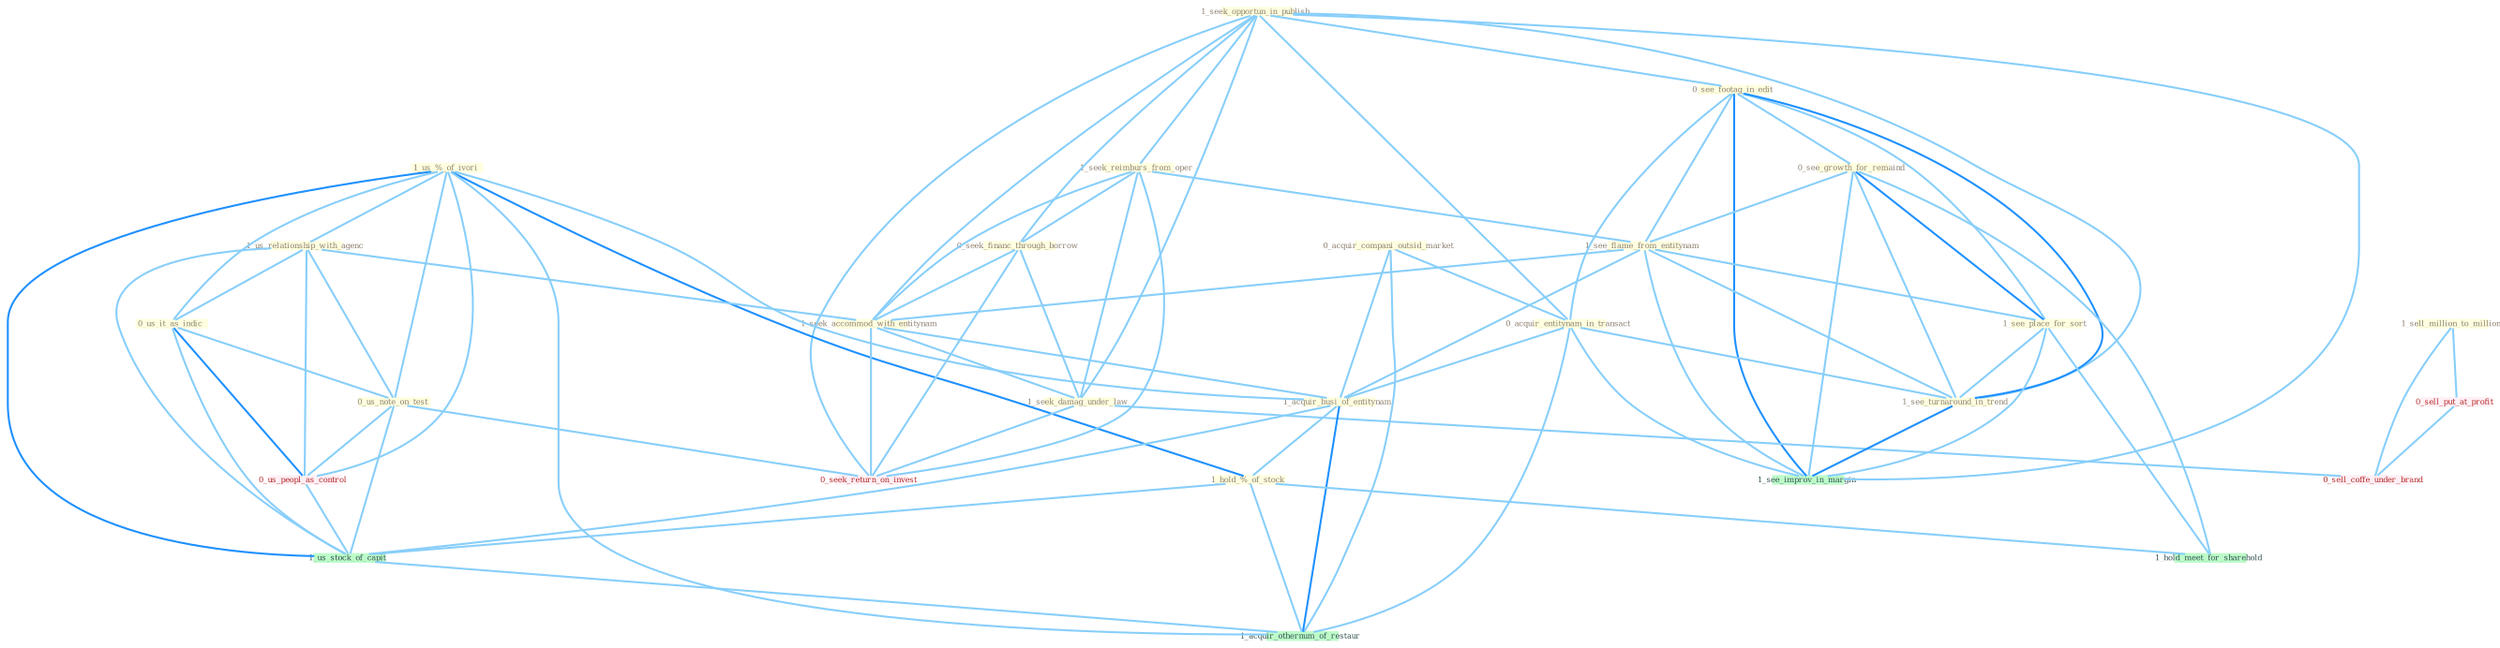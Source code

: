 Graph G{ 
    node
    [shape=polygon,style=filled,width=.5,height=.06,color="#BDFCC9",fixedsize=true,fontsize=4,
    fontcolor="#2f4f4f"];
    {node
    [color="#ffffe0", fontcolor="#8b7d6b"] "1_seek_opportun_in_publish " "1_us_%_of_ivori " "1_seek_reimburs_from_oper " "1_us_relationship_with_agenc " "0_us_it_as_indic " "0_see_footag_in_edit " "1_sell_million_to_million " "0_acquir_compani_outsid_market " "0_seek_financ_through_borrow " "0_see_growth_for_remaind " "1_see_flame_from_entitynam " "1_seek_accommod_with_entitynam " "0_acquir_entitynam_in_transact " "1_seek_damag_under_law " "1_acquir_busi_of_entitynam " "1_see_place_for_sort " "1_hold_%_of_stock " "1_see_turnaround_in_trend " "0_us_note_on_test "}
{node [color="#fff0f5", fontcolor="#b22222"] "0_us_peopl_as_control " "0_sell_put_at_profit " "0_seek_return_on_invest " "0_sell_coffe_under_brand "}
edge [color="#B0E2FF"];

	"1_seek_opportun_in_publish " -- "1_seek_reimburs_from_oper " [w="1", color="#87cefa" ];
	"1_seek_opportun_in_publish " -- "0_see_footag_in_edit " [w="1", color="#87cefa" ];
	"1_seek_opportun_in_publish " -- "0_seek_financ_through_borrow " [w="1", color="#87cefa" ];
	"1_seek_opportun_in_publish " -- "1_seek_accommod_with_entitynam " [w="1", color="#87cefa" ];
	"1_seek_opportun_in_publish " -- "0_acquir_entitynam_in_transact " [w="1", color="#87cefa" ];
	"1_seek_opportun_in_publish " -- "1_seek_damag_under_law " [w="1", color="#87cefa" ];
	"1_seek_opportun_in_publish " -- "1_see_turnaround_in_trend " [w="1", color="#87cefa" ];
	"1_seek_opportun_in_publish " -- "0_seek_return_on_invest " [w="1", color="#87cefa" ];
	"1_seek_opportun_in_publish " -- "1_see_improv_in_margin " [w="1", color="#87cefa" ];
	"1_us_%_of_ivori " -- "1_us_relationship_with_agenc " [w="1", color="#87cefa" ];
	"1_us_%_of_ivori " -- "0_us_it_as_indic " [w="1", color="#87cefa" ];
	"1_us_%_of_ivori " -- "1_acquir_busi_of_entitynam " [w="1", color="#87cefa" ];
	"1_us_%_of_ivori " -- "1_hold_%_of_stock " [w="2", color="#1e90ff" , len=0.8];
	"1_us_%_of_ivori " -- "0_us_note_on_test " [w="1", color="#87cefa" ];
	"1_us_%_of_ivori " -- "0_us_peopl_as_control " [w="1", color="#87cefa" ];
	"1_us_%_of_ivori " -- "1_us_stock_of_capit " [w="2", color="#1e90ff" , len=0.8];
	"1_us_%_of_ivori " -- "1_acquir_othernum_of_restaur " [w="1", color="#87cefa" ];
	"1_seek_reimburs_from_oper " -- "0_seek_financ_through_borrow " [w="1", color="#87cefa" ];
	"1_seek_reimburs_from_oper " -- "1_see_flame_from_entitynam " [w="1", color="#87cefa" ];
	"1_seek_reimburs_from_oper " -- "1_seek_accommod_with_entitynam " [w="1", color="#87cefa" ];
	"1_seek_reimburs_from_oper " -- "1_seek_damag_under_law " [w="1", color="#87cefa" ];
	"1_seek_reimburs_from_oper " -- "0_seek_return_on_invest " [w="1", color="#87cefa" ];
	"1_us_relationship_with_agenc " -- "0_us_it_as_indic " [w="1", color="#87cefa" ];
	"1_us_relationship_with_agenc " -- "1_seek_accommod_with_entitynam " [w="1", color="#87cefa" ];
	"1_us_relationship_with_agenc " -- "0_us_note_on_test " [w="1", color="#87cefa" ];
	"1_us_relationship_with_agenc " -- "0_us_peopl_as_control " [w="1", color="#87cefa" ];
	"1_us_relationship_with_agenc " -- "1_us_stock_of_capit " [w="1", color="#87cefa" ];
	"0_us_it_as_indic " -- "0_us_note_on_test " [w="1", color="#87cefa" ];
	"0_us_it_as_indic " -- "0_us_peopl_as_control " [w="2", color="#1e90ff" , len=0.8];
	"0_us_it_as_indic " -- "1_us_stock_of_capit " [w="1", color="#87cefa" ];
	"0_see_footag_in_edit " -- "0_see_growth_for_remaind " [w="1", color="#87cefa" ];
	"0_see_footag_in_edit " -- "1_see_flame_from_entitynam " [w="1", color="#87cefa" ];
	"0_see_footag_in_edit " -- "0_acquir_entitynam_in_transact " [w="1", color="#87cefa" ];
	"0_see_footag_in_edit " -- "1_see_place_for_sort " [w="1", color="#87cefa" ];
	"0_see_footag_in_edit " -- "1_see_turnaround_in_trend " [w="2", color="#1e90ff" , len=0.8];
	"0_see_footag_in_edit " -- "1_see_improv_in_margin " [w="2", color="#1e90ff" , len=0.8];
	"1_sell_million_to_million " -- "0_sell_put_at_profit " [w="1", color="#87cefa" ];
	"1_sell_million_to_million " -- "0_sell_coffe_under_brand " [w="1", color="#87cefa" ];
	"0_acquir_compani_outsid_market " -- "0_acquir_entitynam_in_transact " [w="1", color="#87cefa" ];
	"0_acquir_compani_outsid_market " -- "1_acquir_busi_of_entitynam " [w="1", color="#87cefa" ];
	"0_acquir_compani_outsid_market " -- "1_acquir_othernum_of_restaur " [w="1", color="#87cefa" ];
	"0_seek_financ_through_borrow " -- "1_seek_accommod_with_entitynam " [w="1", color="#87cefa" ];
	"0_seek_financ_through_borrow " -- "1_seek_damag_under_law " [w="1", color="#87cefa" ];
	"0_seek_financ_through_borrow " -- "0_seek_return_on_invest " [w="1", color="#87cefa" ];
	"0_see_growth_for_remaind " -- "1_see_flame_from_entitynam " [w="1", color="#87cefa" ];
	"0_see_growth_for_remaind " -- "1_see_place_for_sort " [w="2", color="#1e90ff" , len=0.8];
	"0_see_growth_for_remaind " -- "1_see_turnaround_in_trend " [w="1", color="#87cefa" ];
	"0_see_growth_for_remaind " -- "1_see_improv_in_margin " [w="1", color="#87cefa" ];
	"0_see_growth_for_remaind " -- "1_hold_meet_for_sharehold " [w="1", color="#87cefa" ];
	"1_see_flame_from_entitynam " -- "1_seek_accommod_with_entitynam " [w="1", color="#87cefa" ];
	"1_see_flame_from_entitynam " -- "1_acquir_busi_of_entitynam " [w="1", color="#87cefa" ];
	"1_see_flame_from_entitynam " -- "1_see_place_for_sort " [w="1", color="#87cefa" ];
	"1_see_flame_from_entitynam " -- "1_see_turnaround_in_trend " [w="1", color="#87cefa" ];
	"1_see_flame_from_entitynam " -- "1_see_improv_in_margin " [w="1", color="#87cefa" ];
	"1_seek_accommod_with_entitynam " -- "1_seek_damag_under_law " [w="1", color="#87cefa" ];
	"1_seek_accommod_with_entitynam " -- "1_acquir_busi_of_entitynam " [w="1", color="#87cefa" ];
	"1_seek_accommod_with_entitynam " -- "0_seek_return_on_invest " [w="1", color="#87cefa" ];
	"0_acquir_entitynam_in_transact " -- "1_acquir_busi_of_entitynam " [w="1", color="#87cefa" ];
	"0_acquir_entitynam_in_transact " -- "1_see_turnaround_in_trend " [w="1", color="#87cefa" ];
	"0_acquir_entitynam_in_transact " -- "1_see_improv_in_margin " [w="1", color="#87cefa" ];
	"0_acquir_entitynam_in_transact " -- "1_acquir_othernum_of_restaur " [w="1", color="#87cefa" ];
	"1_seek_damag_under_law " -- "0_seek_return_on_invest " [w="1", color="#87cefa" ];
	"1_seek_damag_under_law " -- "0_sell_coffe_under_brand " [w="1", color="#87cefa" ];
	"1_acquir_busi_of_entitynam " -- "1_hold_%_of_stock " [w="1", color="#87cefa" ];
	"1_acquir_busi_of_entitynam " -- "1_us_stock_of_capit " [w="1", color="#87cefa" ];
	"1_acquir_busi_of_entitynam " -- "1_acquir_othernum_of_restaur " [w="2", color="#1e90ff" , len=0.8];
	"1_see_place_for_sort " -- "1_see_turnaround_in_trend " [w="1", color="#87cefa" ];
	"1_see_place_for_sort " -- "1_see_improv_in_margin " [w="1", color="#87cefa" ];
	"1_see_place_for_sort " -- "1_hold_meet_for_sharehold " [w="1", color="#87cefa" ];
	"1_hold_%_of_stock " -- "1_us_stock_of_capit " [w="1", color="#87cefa" ];
	"1_hold_%_of_stock " -- "1_hold_meet_for_sharehold " [w="1", color="#87cefa" ];
	"1_hold_%_of_stock " -- "1_acquir_othernum_of_restaur " [w="1", color="#87cefa" ];
	"1_see_turnaround_in_trend " -- "1_see_improv_in_margin " [w="2", color="#1e90ff" , len=0.8];
	"0_us_note_on_test " -- "0_us_peopl_as_control " [w="1", color="#87cefa" ];
	"0_us_note_on_test " -- "0_seek_return_on_invest " [w="1", color="#87cefa" ];
	"0_us_note_on_test " -- "1_us_stock_of_capit " [w="1", color="#87cefa" ];
	"0_us_peopl_as_control " -- "1_us_stock_of_capit " [w="1", color="#87cefa" ];
	"0_sell_put_at_profit " -- "0_sell_coffe_under_brand " [w="1", color="#87cefa" ];
	"1_us_stock_of_capit " -- "1_acquir_othernum_of_restaur " [w="1", color="#87cefa" ];
}